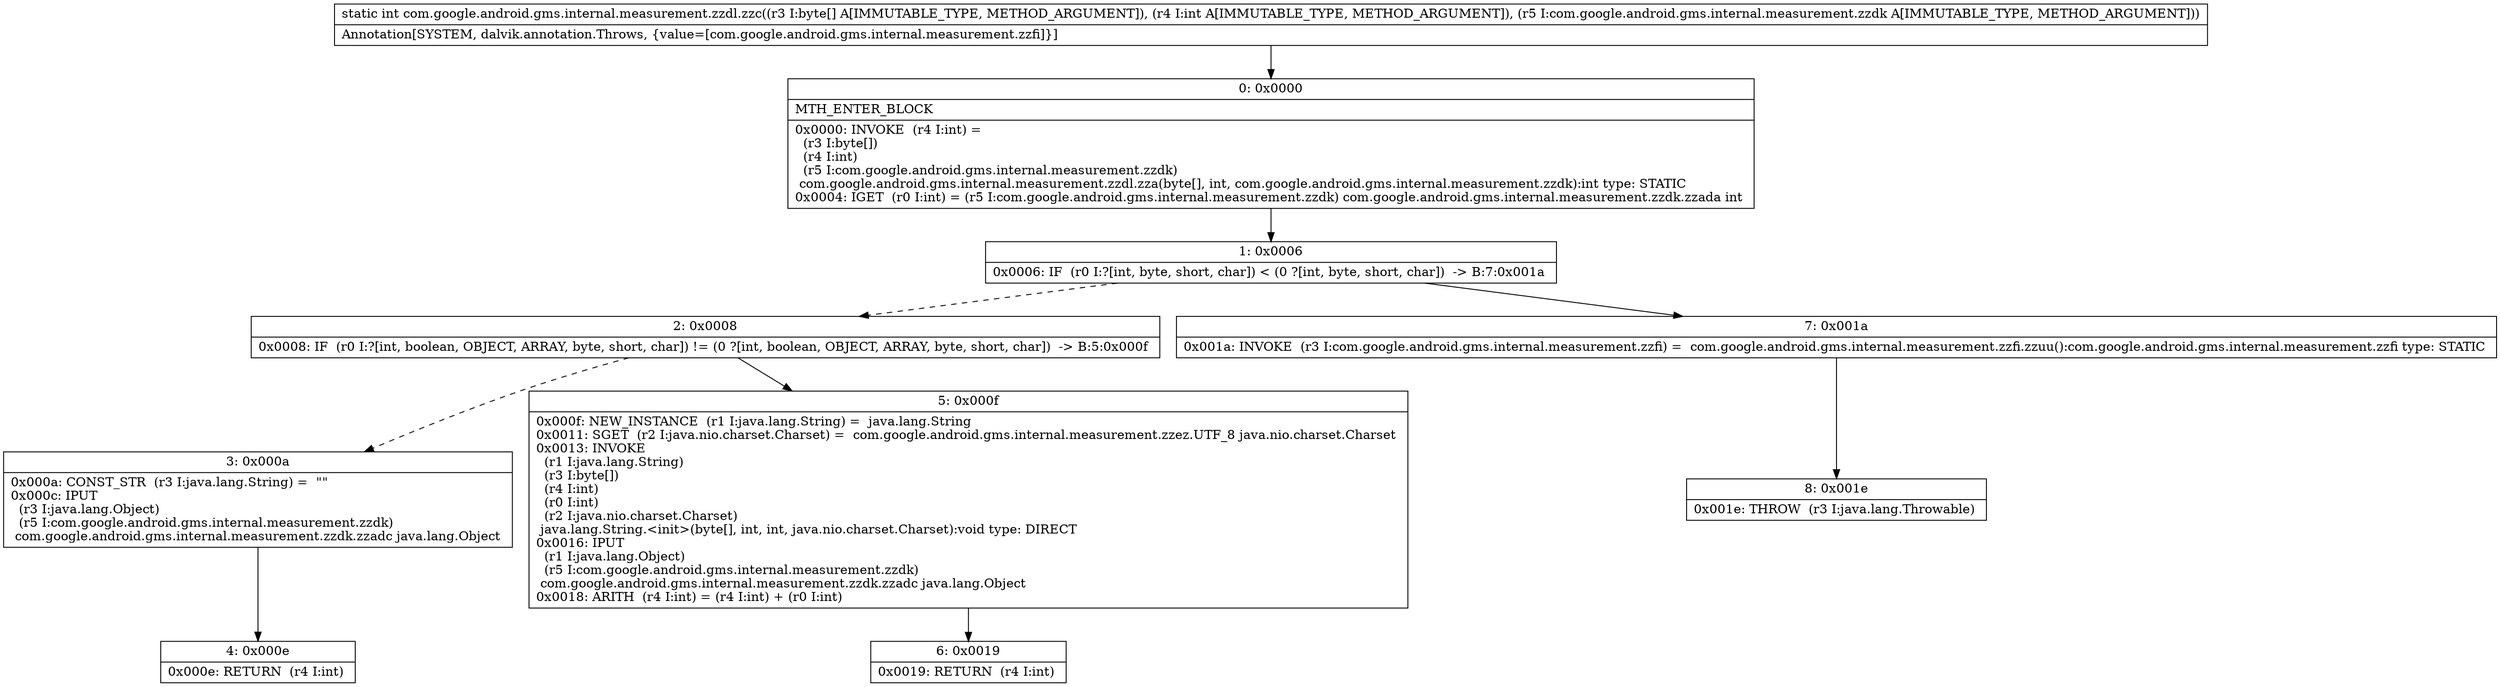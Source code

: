 digraph "CFG forcom.google.android.gms.internal.measurement.zzdl.zzc([BILcom\/google\/android\/gms\/internal\/measurement\/zzdk;)I" {
Node_0 [shape=record,label="{0\:\ 0x0000|MTH_ENTER_BLOCK\l|0x0000: INVOKE  (r4 I:int) = \l  (r3 I:byte[])\l  (r4 I:int)\l  (r5 I:com.google.android.gms.internal.measurement.zzdk)\l com.google.android.gms.internal.measurement.zzdl.zza(byte[], int, com.google.android.gms.internal.measurement.zzdk):int type: STATIC \l0x0004: IGET  (r0 I:int) = (r5 I:com.google.android.gms.internal.measurement.zzdk) com.google.android.gms.internal.measurement.zzdk.zzada int \l}"];
Node_1 [shape=record,label="{1\:\ 0x0006|0x0006: IF  (r0 I:?[int, byte, short, char]) \< (0 ?[int, byte, short, char])  \-\> B:7:0x001a \l}"];
Node_2 [shape=record,label="{2\:\ 0x0008|0x0008: IF  (r0 I:?[int, boolean, OBJECT, ARRAY, byte, short, char]) != (0 ?[int, boolean, OBJECT, ARRAY, byte, short, char])  \-\> B:5:0x000f \l}"];
Node_3 [shape=record,label="{3\:\ 0x000a|0x000a: CONST_STR  (r3 I:java.lang.String) =  \"\" \l0x000c: IPUT  \l  (r3 I:java.lang.Object)\l  (r5 I:com.google.android.gms.internal.measurement.zzdk)\l com.google.android.gms.internal.measurement.zzdk.zzadc java.lang.Object \l}"];
Node_4 [shape=record,label="{4\:\ 0x000e|0x000e: RETURN  (r4 I:int) \l}"];
Node_5 [shape=record,label="{5\:\ 0x000f|0x000f: NEW_INSTANCE  (r1 I:java.lang.String) =  java.lang.String \l0x0011: SGET  (r2 I:java.nio.charset.Charset) =  com.google.android.gms.internal.measurement.zzez.UTF_8 java.nio.charset.Charset \l0x0013: INVOKE  \l  (r1 I:java.lang.String)\l  (r3 I:byte[])\l  (r4 I:int)\l  (r0 I:int)\l  (r2 I:java.nio.charset.Charset)\l java.lang.String.\<init\>(byte[], int, int, java.nio.charset.Charset):void type: DIRECT \l0x0016: IPUT  \l  (r1 I:java.lang.Object)\l  (r5 I:com.google.android.gms.internal.measurement.zzdk)\l com.google.android.gms.internal.measurement.zzdk.zzadc java.lang.Object \l0x0018: ARITH  (r4 I:int) = (r4 I:int) + (r0 I:int) \l}"];
Node_6 [shape=record,label="{6\:\ 0x0019|0x0019: RETURN  (r4 I:int) \l}"];
Node_7 [shape=record,label="{7\:\ 0x001a|0x001a: INVOKE  (r3 I:com.google.android.gms.internal.measurement.zzfi) =  com.google.android.gms.internal.measurement.zzfi.zzuu():com.google.android.gms.internal.measurement.zzfi type: STATIC \l}"];
Node_8 [shape=record,label="{8\:\ 0x001e|0x001e: THROW  (r3 I:java.lang.Throwable) \l}"];
MethodNode[shape=record,label="{static int com.google.android.gms.internal.measurement.zzdl.zzc((r3 I:byte[] A[IMMUTABLE_TYPE, METHOD_ARGUMENT]), (r4 I:int A[IMMUTABLE_TYPE, METHOD_ARGUMENT]), (r5 I:com.google.android.gms.internal.measurement.zzdk A[IMMUTABLE_TYPE, METHOD_ARGUMENT]))  | Annotation[SYSTEM, dalvik.annotation.Throws, \{value=[com.google.android.gms.internal.measurement.zzfi]\}]\l}"];
MethodNode -> Node_0;
Node_0 -> Node_1;
Node_1 -> Node_2[style=dashed];
Node_1 -> Node_7;
Node_2 -> Node_3[style=dashed];
Node_2 -> Node_5;
Node_3 -> Node_4;
Node_5 -> Node_6;
Node_7 -> Node_8;
}

